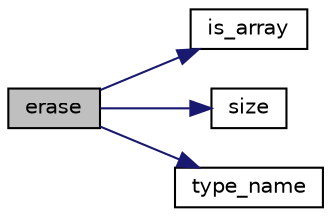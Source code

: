 digraph "erase"
{
 // LATEX_PDF_SIZE
  edge [fontname="Helvetica",fontsize="10",labelfontname="Helvetica",labelfontsize="10"];
  node [fontname="Helvetica",fontsize="10",shape=record];
  rankdir="LR";
  Node1 [label="erase",height=0.2,width=0.4,color="black", fillcolor="grey75", style="filled", fontcolor="black",tooltip="remove element from a JSON array given an index"];
  Node1 -> Node2 [color="midnightblue",fontsize="10",style="solid",fontname="Helvetica"];
  Node2 [label="is_array",height=0.2,width=0.4,color="black", fillcolor="white", style="filled",URL="$classnlohmann_1_1basic__json.html#a286a1af9e72e4e41a359b6d01a7b9be9",tooltip="return whether value is an array"];
  Node1 -> Node3 [color="midnightblue",fontsize="10",style="solid",fontname="Helvetica"];
  Node3 [label="size",height=0.2,width=0.4,color="black", fillcolor="white", style="filled",URL="$classnlohmann_1_1basic__json.html#a0801762a3fe36fe32dca5f16e515478d",tooltip="returns the number of elements"];
  Node1 -> Node4 [color="midnightblue",fontsize="10",style="solid",fontname="Helvetica"];
  Node4 [label="type_name",height=0.2,width=0.4,color="black", fillcolor="white", style="filled",URL="$classnlohmann_1_1basic__json.html#a99cfa952f8b8deaae2505c89507ff3cd",tooltip="return the type as string"];
}
